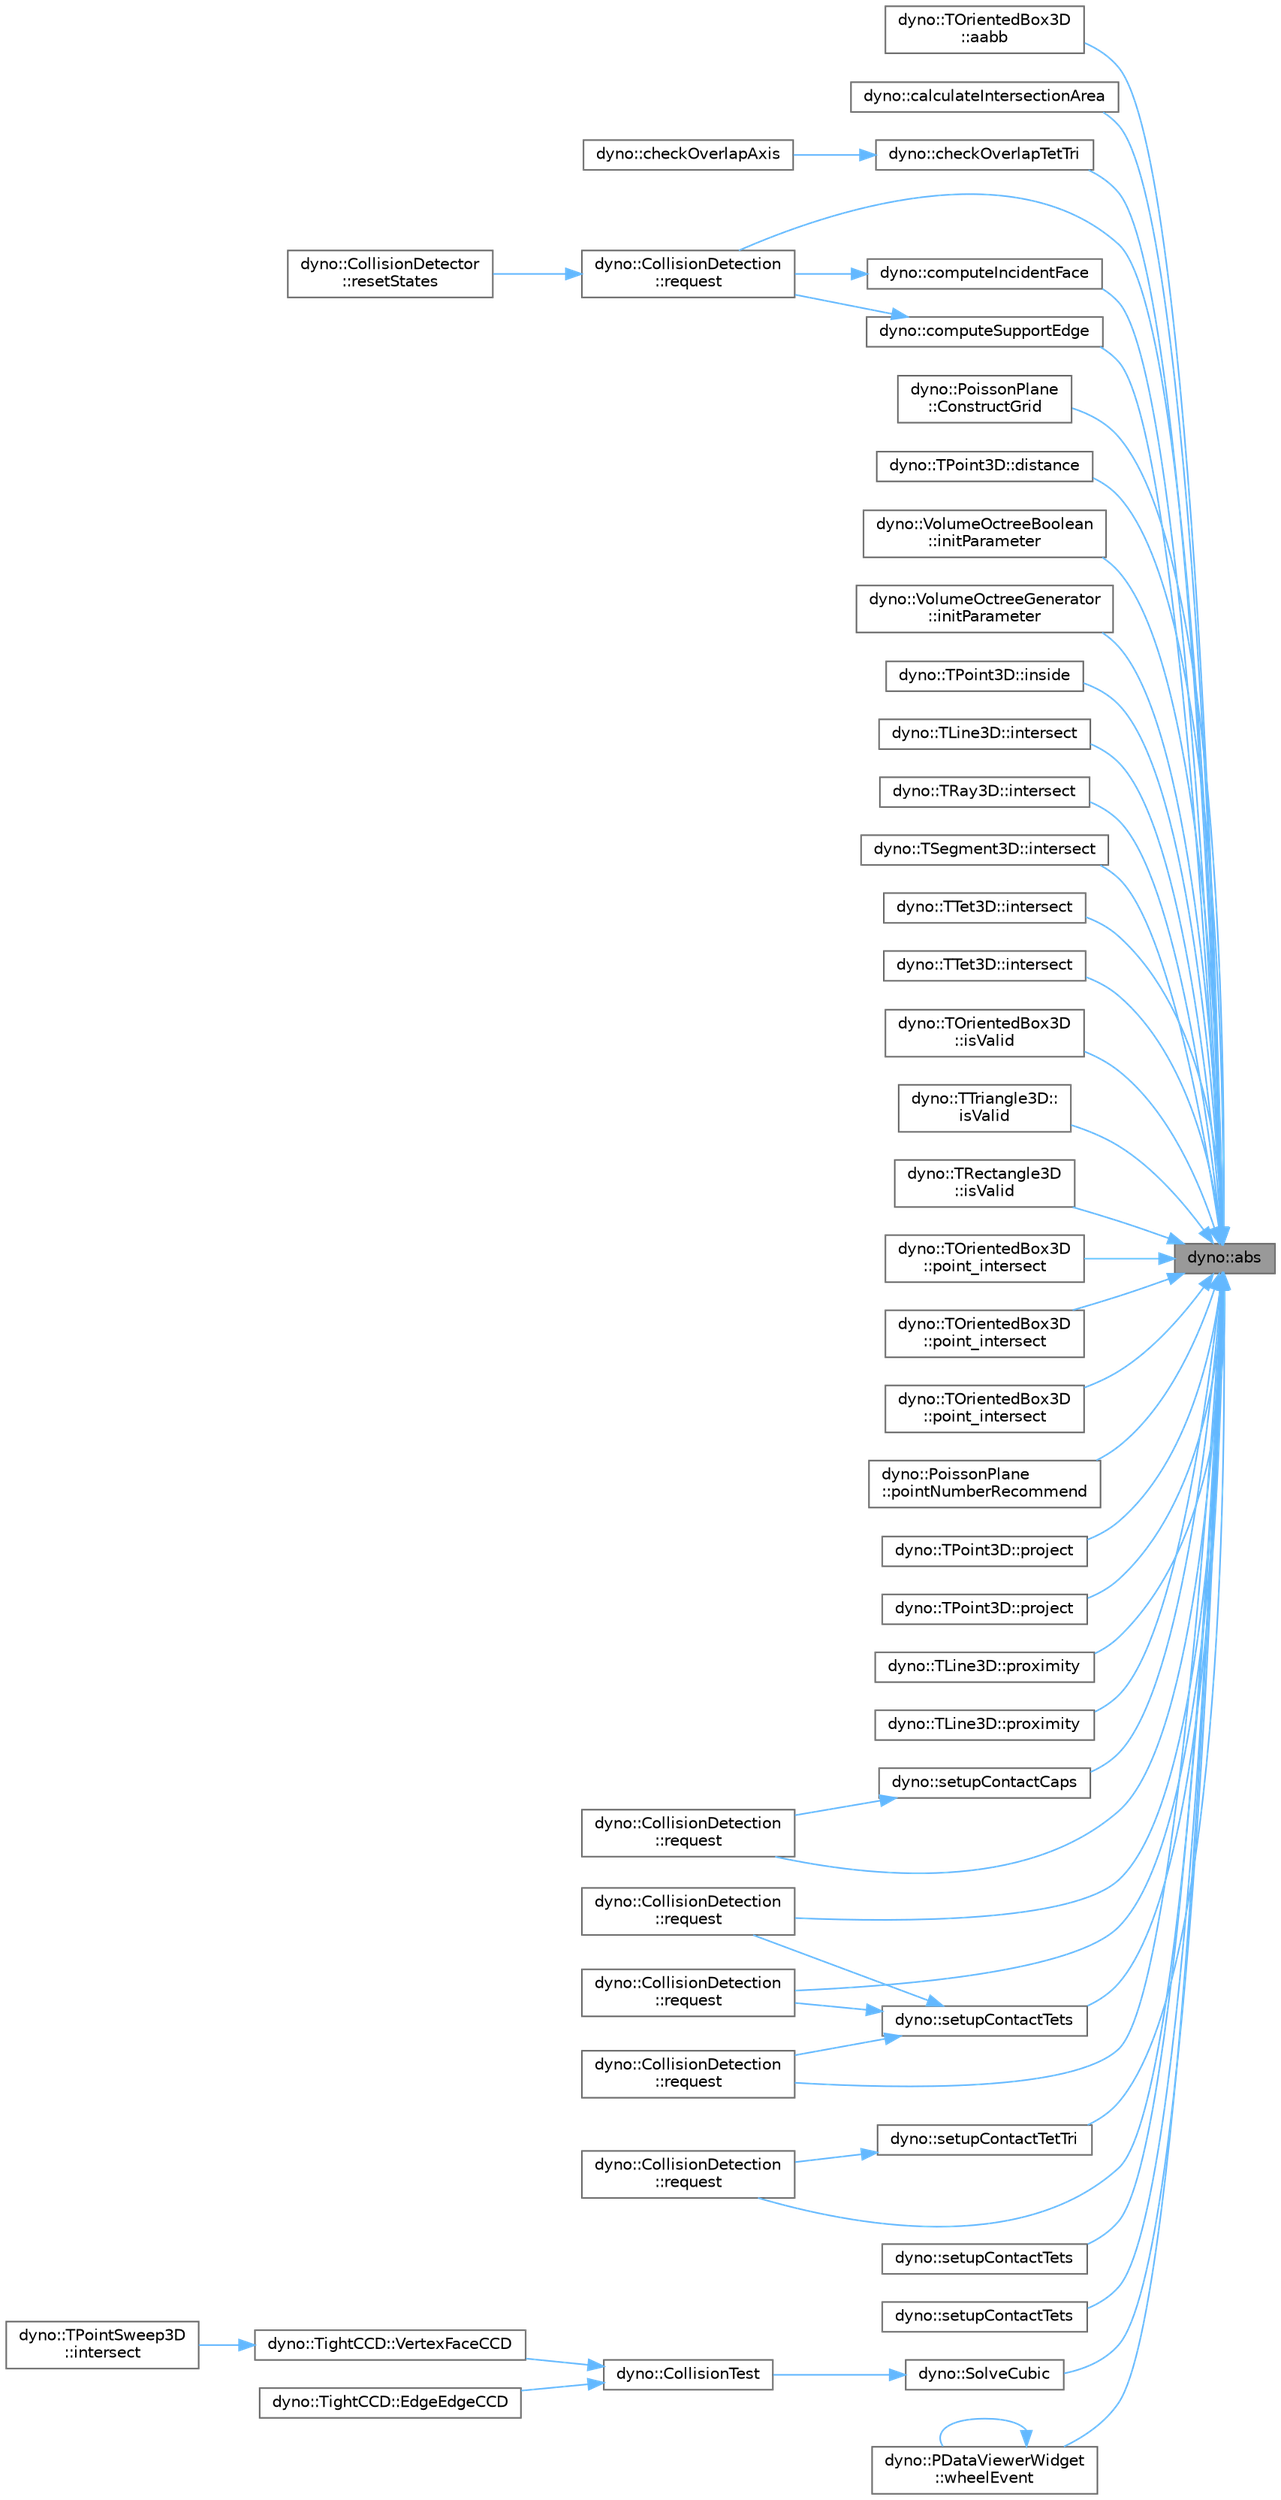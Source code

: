 digraph "dyno::abs"
{
 // LATEX_PDF_SIZE
  bgcolor="transparent";
  edge [fontname=Helvetica,fontsize=10,labelfontname=Helvetica,labelfontsize=10];
  node [fontname=Helvetica,fontsize=10,shape=box,height=0.2,width=0.4];
  rankdir="RL";
  Node1 [id="Node000001",label="dyno::abs",height=0.2,width=0.4,color="gray40", fillcolor="grey60", style="filled", fontcolor="black",tooltip=" "];
  Node1 -> Node2 [id="edge1_Node000001_Node000002",dir="back",color="steelblue1",style="solid",tooltip=" "];
  Node2 [id="Node000002",label="dyno::TOrientedBox3D\l::aabb",height=0.2,width=0.4,color="grey40", fillcolor="white", style="filled",URL="$classdyno_1_1_t_oriented_box3_d.html#af13c48e496dd089b5d428994dfa76aeb",tooltip=" "];
  Node1 -> Node3 [id="edge2_Node000001_Node000003",dir="back",color="steelblue1",style="solid",tooltip=" "];
  Node3 [id="Node000003",label="dyno::calculateIntersectionArea",height=0.2,width=0.4,color="grey40", fillcolor="white", style="filled",URL="$namespacedyno.html#a94de691fb290dd4ffeeab57cc41978d4",tooltip="Calculate the intersection area between a sphere and a triangle by using the domain decompsotion algo..."];
  Node1 -> Node4 [id="edge3_Node000001_Node000004",dir="back",color="steelblue1",style="solid",tooltip=" "];
  Node4 [id="Node000004",label="dyno::checkOverlapTetTri",height=0.2,width=0.4,color="grey40", fillcolor="white", style="filled",URL="$namespacedyno.html#aa769e5175551a88ecec14cca12d3cc99",tooltip=" "];
  Node4 -> Node5 [id="edge4_Node000004_Node000005",dir="back",color="steelblue1",style="solid",tooltip=" "];
  Node5 [id="Node000005",label="dyno::checkOverlapAxis",height=0.2,width=0.4,color="grey40", fillcolor="white", style="filled",URL="$namespacedyno.html#a6a1220f45f4663261ace6f91bdd964a2",tooltip=" "];
  Node1 -> Node6 [id="edge5_Node000001_Node000006",dir="back",color="steelblue1",style="solid",tooltip=" "];
  Node6 [id="Node000006",label="dyno::computeIncidentFace",height=0.2,width=0.4,color="grey40", fillcolor="white", style="filled",URL="$namespacedyno.html#a56c88ccbbb8229e991e81d7300271c30",tooltip=" "];
  Node6 -> Node7 [id="edge6_Node000006_Node000007",dir="back",color="steelblue1",style="solid",tooltip=" "];
  Node7 [id="Node000007",label="dyno::CollisionDetection\l::request",height=0.2,width=0.4,color="grey40", fillcolor="white", style="filled",URL="$classdyno_1_1_collision_detection.html#a3e06d669be455854051442ce9a83cd0e",tooltip=" "];
  Node7 -> Node8 [id="edge7_Node000007_Node000008",dir="back",color="steelblue1",style="solid",tooltip=" "];
  Node8 [id="Node000008",label="dyno::CollisionDetector\l::resetStates",height=0.2,width=0.4,color="grey40", fillcolor="white", style="filled",URL="$classdyno_1_1_collision_detector.html#a5da0262341622b8235d12d3835646f9f",tooltip=" "];
  Node1 -> Node9 [id="edge8_Node000001_Node000009",dir="back",color="steelblue1",style="solid",tooltip=" "];
  Node9 [id="Node000009",label="dyno::computeSupportEdge",height=0.2,width=0.4,color="grey40", fillcolor="white", style="filled",URL="$namespacedyno.html#a00fee21f8ddc3760d57f6ab7c8c25426",tooltip=" "];
  Node9 -> Node7 [id="edge9_Node000009_Node000007",dir="back",color="steelblue1",style="solid",tooltip=" "];
  Node1 -> Node10 [id="edge10_Node000001_Node000010",dir="back",color="steelblue1",style="solid",tooltip=" "];
  Node10 [id="Node000010",label="dyno::PoissonPlane\l::ConstructGrid",height=0.2,width=0.4,color="grey40", fillcolor="white", style="filled",URL="$classdyno_1_1_poisson_plane.html#a74a9c53631f2b1e1531770adcf8bf45c",tooltip=" "];
  Node1 -> Node11 [id="edge11_Node000001_Node000011",dir="back",color="steelblue1",style="solid",tooltip=" "];
  Node11 [id="Node000011",label="dyno::TPoint3D::distance",height=0.2,width=0.4,color="grey40", fillcolor="white", style="filled",URL="$classdyno_1_1_t_point3_d.html#a968aab7429d594d15deac37ad3831dec",tooltip=" "];
  Node1 -> Node12 [id="edge12_Node000001_Node000012",dir="back",color="steelblue1",style="solid",tooltip=" "];
  Node12 [id="Node000012",label="dyno::VolumeOctreeBoolean\l::initParameter",height=0.2,width=0.4,color="grey40", fillcolor="white", style="filled",URL="$classdyno_1_1_volume_octree_boolean.html#aa02a85533afef39c7be84a51c63efd13",tooltip=" "];
  Node1 -> Node13 [id="edge13_Node000001_Node000013",dir="back",color="steelblue1",style="solid",tooltip=" "];
  Node13 [id="Node000013",label="dyno::VolumeOctreeGenerator\l::initParameter",height=0.2,width=0.4,color="grey40", fillcolor="white", style="filled",URL="$classdyno_1_1_volume_octree_generator.html#aaef13f53eb599fdbd1958fb8d7f398e4",tooltip=" "];
  Node1 -> Node14 [id="edge14_Node000001_Node000014",dir="back",color="steelblue1",style="solid",tooltip=" "];
  Node14 [id="Node000014",label="dyno::TPoint3D::inside",height=0.2,width=0.4,color="grey40", fillcolor="white", style="filled",URL="$classdyno_1_1_t_point3_d.html#ac15cb3667c4c5a3b5b52e3143cf1009c",tooltip="check whether a point strictly lies inside (excluding boundary) a 2D geometric primitive"];
  Node1 -> Node15 [id="edge15_Node000001_Node000015",dir="back",color="steelblue1",style="solid",tooltip=" "];
  Node15 [id="Node000015",label="dyno::TLine3D::intersect",height=0.2,width=0.4,color="grey40", fillcolor="white", style="filled",URL="$classdyno_1_1_t_line3_d.html#a728021e680af30a9bbec9b40bd8da966",tooltip="intersection tests"];
  Node1 -> Node16 [id="edge16_Node000001_Node000016",dir="back",color="steelblue1",style="solid",tooltip=" "];
  Node16 [id="Node000016",label="dyno::TRay3D::intersect",height=0.2,width=0.4,color="grey40", fillcolor="white", style="filled",URL="$classdyno_1_1_t_ray3_d.html#a9ebd6fff955780e94f27acd2694fffb8",tooltip=" "];
  Node1 -> Node17 [id="edge17_Node000001_Node000017",dir="back",color="steelblue1",style="solid",tooltip=" "];
  Node17 [id="Node000017",label="dyno::TSegment3D::intersect",height=0.2,width=0.4,color="grey40", fillcolor="white", style="filled",URL="$classdyno_1_1_t_segment3_d.html#ad75b142e38de69b79998ff8d6cc993b3",tooltip=" "];
  Node1 -> Node18 [id="edge18_Node000001_Node000018",dir="back",color="steelblue1",style="solid",tooltip=" "];
  Node18 [id="Node000018",label="dyno::TTet3D::intersect",height=0.2,width=0.4,color="grey40", fillcolor="white", style="filled",URL="$classdyno_1_1_t_tet3_d.html#a731c0e4f7b2843aa3522b4254dd19217",tooltip=" "];
  Node1 -> Node19 [id="edge19_Node000001_Node000019",dir="back",color="steelblue1",style="solid",tooltip=" "];
  Node19 [id="Node000019",label="dyno::TTet3D::intersect",height=0.2,width=0.4,color="grey40", fillcolor="white", style="filled",URL="$classdyno_1_1_t_tet3_d.html#aaf9f96368198be6e2a6daedff824b3d1",tooltip=" "];
  Node1 -> Node20 [id="edge20_Node000001_Node000020",dir="back",color="steelblue1",style="solid",tooltip=" "];
  Node20 [id="Node000020",label="dyno::TOrientedBox3D\l::isValid",height=0.2,width=0.4,color="grey40", fillcolor="white", style="filled",URL="$classdyno_1_1_t_oriented_box3_d.html#ab19a3782578b8e8702106d6aa4e06123",tooltip=" "];
  Node1 -> Node21 [id="edge21_Node000001_Node000021",dir="back",color="steelblue1",style="solid",tooltip=" "];
  Node21 [id="Node000021",label="dyno::TTriangle3D::\lisValid",height=0.2,width=0.4,color="grey40", fillcolor="white", style="filled",URL="$classdyno_1_1_t_triangle3_d.html#a6b2b1c851b53decf60f2d429f3d36138",tooltip=" "];
  Node1 -> Node22 [id="edge22_Node000001_Node000022",dir="back",color="steelblue1",style="solid",tooltip=" "];
  Node22 [id="Node000022",label="dyno::TRectangle3D\l::isValid",height=0.2,width=0.4,color="grey40", fillcolor="white", style="filled",URL="$classdyno_1_1_t_rectangle3_d.html#af6ebb598b1a3412f15958a6989f86547",tooltip=" "];
  Node1 -> Node23 [id="edge23_Node000001_Node000023",dir="back",color="steelblue1",style="solid",tooltip=" "];
  Node23 [id="Node000023",label="dyno::TOrientedBox3D\l::point_intersect",height=0.2,width=0.4,color="grey40", fillcolor="white", style="filled",URL="$classdyno_1_1_t_oriented_box3_d.html#ad446fe98960d8cb96d46d56f6aa0c9ee",tooltip=" "];
  Node1 -> Node24 [id="edge24_Node000001_Node000024",dir="back",color="steelblue1",style="solid",tooltip=" "];
  Node24 [id="Node000024",label="dyno::TOrientedBox3D\l::point_intersect",height=0.2,width=0.4,color="grey40", fillcolor="white", style="filled",URL="$classdyno_1_1_t_oriented_box3_d.html#af7882c1514d2703a68c409a4d7e6a67c",tooltip=" "];
  Node1 -> Node25 [id="edge25_Node000001_Node000025",dir="back",color="steelblue1",style="solid",tooltip=" "];
  Node25 [id="Node000025",label="dyno::TOrientedBox3D\l::point_intersect",height=0.2,width=0.4,color="grey40", fillcolor="white", style="filled",URL="$classdyno_1_1_t_oriented_box3_d.html#a9c41e154f2d34b8259f022839a3c3c94",tooltip=" "];
  Node1 -> Node26 [id="edge26_Node000001_Node000026",dir="back",color="steelblue1",style="solid",tooltip=" "];
  Node26 [id="Node000026",label="dyno::PoissonPlane\l::pointNumberRecommend",height=0.2,width=0.4,color="grey40", fillcolor="white", style="filled",URL="$classdyno_1_1_poisson_plane.html#aad33ef7584c35a4e0ba5c9c8d190a954",tooltip=" "];
  Node1 -> Node27 [id="edge27_Node000001_Node000027",dir="back",color="steelblue1",style="solid",tooltip=" "];
  Node27 [id="Node000027",label="dyno::TPoint3D::project",height=0.2,width=0.4,color="grey40", fillcolor="white", style="filled",URL="$classdyno_1_1_t_point3_d.html#a163b5249aa4ea8b5e6f00b0c0e5fe15d",tooltip=" "];
  Node1 -> Node28 [id="edge28_Node000001_Node000028",dir="back",color="steelblue1",style="solid",tooltip=" "];
  Node28 [id="Node000028",label="dyno::TPoint3D::project",height=0.2,width=0.4,color="grey40", fillcolor="white", style="filled",URL="$classdyno_1_1_t_point3_d.html#ad001a90bf36198ce1d370ad8c28735b7",tooltip=" "];
  Node1 -> Node29 [id="edge29_Node000001_Node000029",dir="back",color="steelblue1",style="solid",tooltip=" "];
  Node29 [id="Node000029",label="dyno::TLine3D::proximity",height=0.2,width=0.4,color="grey40", fillcolor="white", style="filled",URL="$classdyno_1_1_t_line3_d.html#ab4e95b7fc720e0bc55325b385509362a",tooltip=" "];
  Node1 -> Node30 [id="edge30_Node000001_Node000030",dir="back",color="steelblue1",style="solid",tooltip=" "];
  Node30 [id="Node000030",label="dyno::TLine3D::proximity",height=0.2,width=0.4,color="grey40", fillcolor="white", style="filled",URL="$classdyno_1_1_t_line3_d.html#a6f8696dce57b14dfecae2a2cd3a39966",tooltip=" "];
  Node1 -> Node31 [id="edge31_Node000001_Node000031",dir="back",color="steelblue1",style="solid",tooltip=" "];
  Node31 [id="Node000031",label="dyno::CollisionDetection\l::request",height=0.2,width=0.4,color="grey40", fillcolor="white", style="filled",URL="$classdyno_1_1_collision_detection.html#abbd4125fd82c0e77daf5d4a6e44f1536",tooltip=" "];
  Node1 -> Node32 [id="edge32_Node000001_Node000032",dir="back",color="steelblue1",style="solid",tooltip=" "];
  Node32 [id="Node000032",label="dyno::CollisionDetection\l::request",height=0.2,width=0.4,color="grey40", fillcolor="white", style="filled",URL="$classdyno_1_1_collision_detection.html#aaeac3f68909d63d18b582185fe8c276a",tooltip=" "];
  Node1 -> Node7 [id="edge33_Node000001_Node000007",dir="back",color="steelblue1",style="solid",tooltip=" "];
  Node1 -> Node33 [id="edge34_Node000001_Node000033",dir="back",color="steelblue1",style="solid",tooltip=" "];
  Node33 [id="Node000033",label="dyno::CollisionDetection\l::request",height=0.2,width=0.4,color="grey40", fillcolor="white", style="filled",URL="$classdyno_1_1_collision_detection.html#aaf56e3348510fa9e65d002383c4469d3",tooltip=" "];
  Node1 -> Node34 [id="edge35_Node000001_Node000034",dir="back",color="steelblue1",style="solid",tooltip=" "];
  Node34 [id="Node000034",label="dyno::CollisionDetection\l::request",height=0.2,width=0.4,color="grey40", fillcolor="white", style="filled",URL="$classdyno_1_1_collision_detection.html#a9d1cb5b54cb44aee4f2b3b8bd14414b6",tooltip=" "];
  Node1 -> Node35 [id="edge36_Node000001_Node000035",dir="back",color="steelblue1",style="solid",tooltip=" "];
  Node35 [id="Node000035",label="dyno::CollisionDetection\l::request",height=0.2,width=0.4,color="grey40", fillcolor="white", style="filled",URL="$classdyno_1_1_collision_detection.html#adc6e63fa5e7e75f323b23740da39a64a",tooltip=" "];
  Node1 -> Node36 [id="edge37_Node000001_Node000036",dir="back",color="steelblue1",style="solid",tooltip=" "];
  Node36 [id="Node000036",label="dyno::setupContactCaps",height=0.2,width=0.4,color="grey40", fillcolor="white", style="filled",URL="$namespacedyno.html#a22c9c68cb2715121ae06066e5e85fb38",tooltip=" "];
  Node36 -> Node31 [id="edge38_Node000036_Node000031",dir="back",color="steelblue1",style="solid",tooltip=" "];
  Node1 -> Node37 [id="edge39_Node000001_Node000037",dir="back",color="steelblue1",style="solid",tooltip=" "];
  Node37 [id="Node000037",label="dyno::setupContactTets",height=0.2,width=0.4,color="grey40", fillcolor="white", style="filled",URL="$namespacedyno.html#a413a5f3589d794c44ddc415add45ff2d",tooltip=" "];
  Node37 -> Node32 [id="edge40_Node000037_Node000032",dir="back",color="steelblue1",style="solid",tooltip=" "];
  Node37 -> Node33 [id="edge41_Node000037_Node000033",dir="back",color="steelblue1",style="solid",tooltip=" "];
  Node37 -> Node35 [id="edge42_Node000037_Node000035",dir="back",color="steelblue1",style="solid",tooltip=" "];
  Node1 -> Node38 [id="edge43_Node000001_Node000038",dir="back",color="steelblue1",style="solid",tooltip=" "];
  Node38 [id="Node000038",label="dyno::setupContactTets",height=0.2,width=0.4,color="grey40", fillcolor="white", style="filled",URL="$namespacedyno.html#a4959726de892868feea75e7ec6f577de",tooltip=" "];
  Node1 -> Node39 [id="edge44_Node000001_Node000039",dir="back",color="steelblue1",style="solid",tooltip=" "];
  Node39 [id="Node000039",label="dyno::setupContactTets",height=0.2,width=0.4,color="grey40", fillcolor="white", style="filled",URL="$namespacedyno.html#adc392ae8b07a498f9f655556cb1ea4a5",tooltip=" "];
  Node1 -> Node40 [id="edge45_Node000001_Node000040",dir="back",color="steelblue1",style="solid",tooltip=" "];
  Node40 [id="Node000040",label="dyno::setupContactTetTri",height=0.2,width=0.4,color="grey40", fillcolor="white", style="filled",URL="$namespacedyno.html#a761c47fea5180e2634c89864ee137831",tooltip=" "];
  Node40 -> Node34 [id="edge46_Node000040_Node000034",dir="back",color="steelblue1",style="solid",tooltip=" "];
  Node1 -> Node41 [id="edge47_Node000001_Node000041",dir="back",color="steelblue1",style="solid",tooltip=" "];
  Node41 [id="Node000041",label="dyno::SolveCubic",height=0.2,width=0.4,color="grey40", fillcolor="white", style="filled",URL="$namespacedyno.html#a9479936583ad32080e962557829c3a17",tooltip=" "];
  Node41 -> Node42 [id="edge48_Node000041_Node000042",dir="back",color="steelblue1",style="solid",tooltip=" "];
  Node42 [id="Node000042",label="dyno::CollisionTest",height=0.2,width=0.4,color="grey40", fillcolor="white", style="filled",URL="$namespacedyno.html#af1897d3b55f5dce9c81f21e3e772440b",tooltip=" "];
  Node42 -> Node43 [id="edge49_Node000042_Node000043",dir="back",color="steelblue1",style="solid",tooltip=" "];
  Node43 [id="Node000043",label="dyno::TightCCD::EdgeEdgeCCD",height=0.2,width=0.4,color="grey40", fillcolor="white", style="filled",URL="$classdyno_1_1_tight_c_c_d.html#a491ab7991eb0793aac6ddefc479cde90",tooltip="Do a continuous collision detection between two edges."];
  Node42 -> Node44 [id="edge50_Node000042_Node000044",dir="back",color="steelblue1",style="solid",tooltip=" "];
  Node44 [id="Node000044",label="dyno::TightCCD::VertexFaceCCD",height=0.2,width=0.4,color="grey40", fillcolor="white", style="filled",URL="$classdyno_1_1_tight_c_c_d.html#a63ee91c9e25f677d0631ce303e310a95",tooltip="Do a continuous collision detection between a vertex and a triangle."];
  Node44 -> Node45 [id="edge51_Node000044_Node000045",dir="back",color="steelblue1",style="solid",tooltip=" "];
  Node45 [id="Node000045",label="dyno::TPointSweep3D\l::intersect",height=0.2,width=0.4,color="grey40", fillcolor="white", style="filled",URL="$classdyno_1_1_t_point_sweep3_d.html#a8d3f0ee4cb9c7304c983c5d9b4a46911",tooltip="Calculate the possible intersection for a moving point and a moving triangle. We assume both the poin..."];
  Node1 -> Node46 [id="edge52_Node000001_Node000046",dir="back",color="steelblue1",style="solid",tooltip=" "];
  Node46 [id="Node000046",label="dyno::PDataViewerWidget\l::wheelEvent",height=0.2,width=0.4,color="grey40", fillcolor="white", style="filled",URL="$classdyno_1_1_p_data_viewer_widget.html#a94e9e042c7bc7a7acb802bff720fd10a",tooltip=" "];
  Node46 -> Node46 [id="edge53_Node000046_Node000046",dir="back",color="steelblue1",style="solid",tooltip=" "];
}
